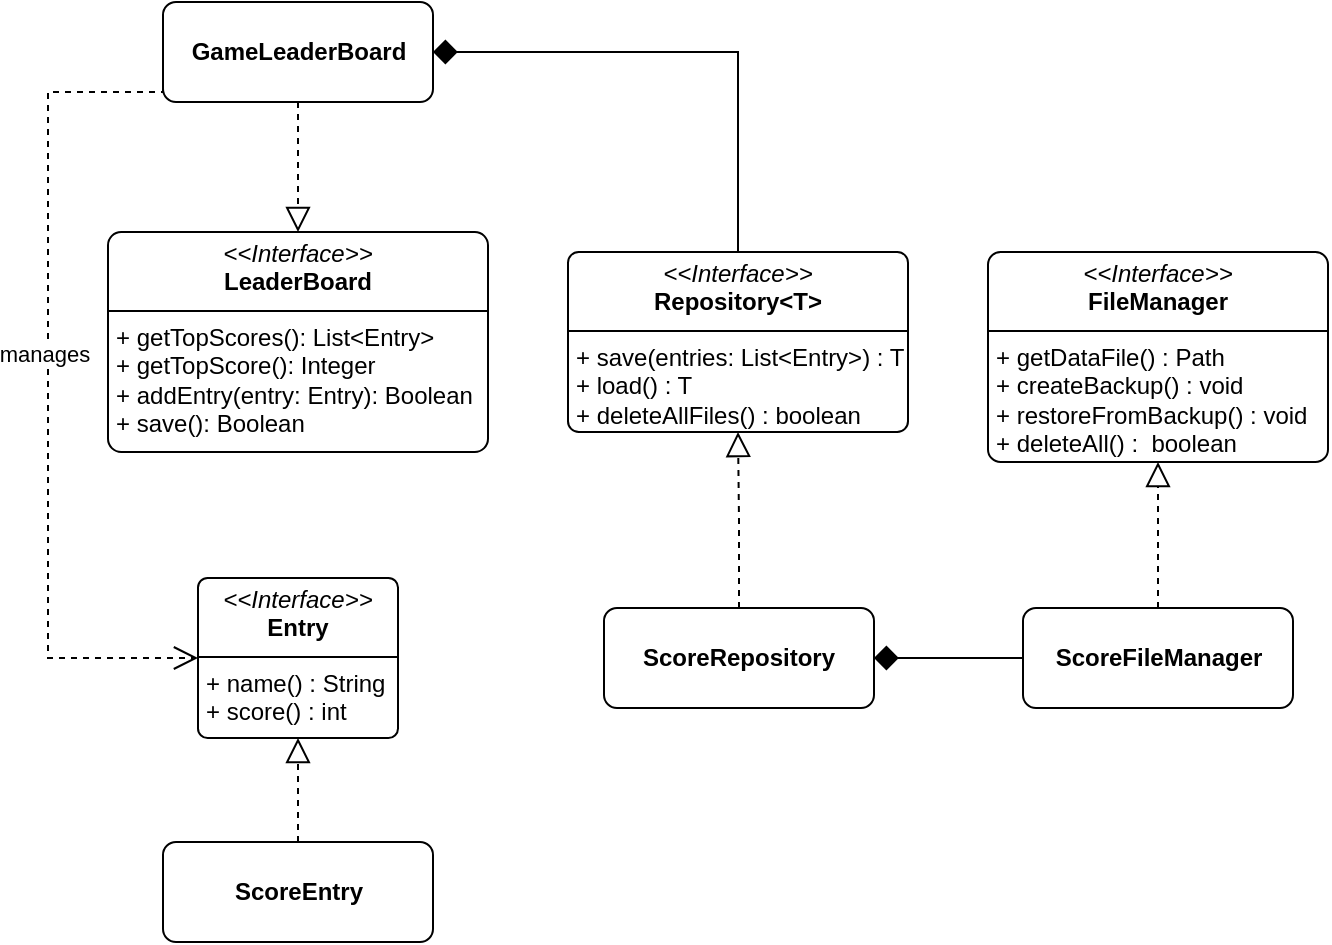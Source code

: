 <mxfile version="27.2.0">
  <diagram name="Page-1" id="3d5ieY1HVNCdDVrNjReb">
    <mxGraphModel dx="2066" dy="1220" grid="1" gridSize="10" guides="1" tooltips="1" connect="1" arrows="1" fold="1" page="1" pageScale="1" pageWidth="850" pageHeight="1100" math="0" shadow="0">
      <root>
        <mxCell id="0" />
        <mxCell id="1" parent="0" />
        <mxCell id="Cd-wzYS1qQRpog2RJw5J-16" style="edgeStyle=orthogonalEdgeStyle;rounded=0;orthogonalLoop=1;jettySize=auto;html=1;exitX=0.5;exitY=0;exitDx=0;exitDy=0;entryX=1;entryY=0.5;entryDx=0;entryDy=0;endSize=10;endArrow=diamond;endFill=1;" edge="1" parent="1" source="Cd-wzYS1qQRpog2RJw5J-1" target="Cd-wzYS1qQRpog2RJw5J-8">
          <mxGeometry relative="1" as="geometry" />
        </mxCell>
        <mxCell id="Cd-wzYS1qQRpog2RJw5J-1" value="&lt;p style=&quot;margin:0px;margin-top:4px;text-align:center;&quot;&gt;&lt;i&gt;&amp;lt;&amp;lt;Interface&amp;gt;&amp;gt;&lt;/i&gt;&lt;br&gt;&lt;b&gt;Repository&amp;lt;T&amp;gt;&lt;/b&gt;&lt;/p&gt;&lt;hr size=&quot;1&quot; style=&quot;border-style:solid;&quot;&gt;&lt;p style=&quot;margin:0px;margin-left:4px;&quot;&gt;+ save(entries: List&amp;lt;Entry&amp;gt;) : T&lt;/p&gt;&lt;p style=&quot;margin:0px;margin-left:4px;&quot;&gt;+ load() : T&lt;/p&gt;&lt;p style=&quot;margin:0px;margin-left:4px;&quot;&gt;+ deleteAllFiles() : boolean&lt;/p&gt;" style="verticalAlign=top;align=left;overflow=fill;html=1;whiteSpace=wrap;rounded=1;arcSize=6;" vertex="1" parent="1">
          <mxGeometry x="365" y="440" width="170" height="90" as="geometry" />
        </mxCell>
        <mxCell id="Cd-wzYS1qQRpog2RJw5J-2" value="&lt;p style=&quot;margin:0px;margin-top:4px;text-align:center;&quot;&gt;&lt;i&gt;&amp;lt;&amp;lt;Interface&amp;gt;&amp;gt;&lt;/i&gt;&lt;br&gt;&lt;b&gt;FileManager&lt;/b&gt;&lt;/p&gt;&lt;hr size=&quot;1&quot; style=&quot;border-style:solid;&quot;&gt;&lt;p style=&quot;margin:0px;margin-left:4px;&quot;&gt;+ getDataFile() : Path&lt;/p&gt;&lt;p style=&quot;margin:0px;margin-left:4px;&quot;&gt;+ createBackup() : void&lt;/p&gt;&lt;p style=&quot;margin:0px;margin-left:4px;&quot;&gt;+ restoreFromBackup() : void&lt;/p&gt;&lt;p style=&quot;margin:0px;margin-left:4px;&quot;&gt;+ deleteAll() : &amp;nbsp;boolean&lt;/p&gt;" style="verticalAlign=top;align=left;overflow=fill;html=1;whiteSpace=wrap;rounded=1;arcSize=6;" vertex="1" parent="1">
          <mxGeometry x="575" y="440" width="170" height="105" as="geometry" />
        </mxCell>
        <mxCell id="Cd-wzYS1qQRpog2RJw5J-3" value="&lt;p style=&quot;margin:0px;margin-top:4px;text-align:center;&quot;&gt;&lt;i&gt;&amp;lt;&amp;lt;Interface&amp;gt;&amp;gt;&lt;/i&gt;&lt;br&gt;&lt;b&gt;LeaderBoard&lt;/b&gt;&lt;/p&gt;&lt;hr size=&quot;1&quot; style=&quot;border-style:solid;&quot;&gt;&lt;p style=&quot;margin:0px;margin-left:4px;&quot;&gt;+ getTopScores(): List&amp;lt;Entry&amp;gt;&lt;br&gt;+ getTopScore(): Integer&lt;/p&gt;&lt;p style=&quot;margin:0px;margin-left:4px;&quot;&gt;+ addEntry(entry: Entry): Boolean&lt;/p&gt;&lt;p style=&quot;margin:0px;margin-left:4px;&quot;&gt;+ save(): Boolean&lt;/p&gt;" style="verticalAlign=top;align=left;overflow=fill;html=1;whiteSpace=wrap;rounded=1;arcSize=6;" vertex="1" parent="1">
          <mxGeometry x="135" y="430" width="190" height="110" as="geometry" />
        </mxCell>
        <mxCell id="Cd-wzYS1qQRpog2RJw5J-5" value="&lt;p style=&quot;margin:0px;margin-top:4px;text-align:center;&quot;&gt;&lt;i&gt;&amp;lt;&amp;lt;Interface&amp;gt;&amp;gt;&lt;/i&gt;&lt;br&gt;&lt;b&gt;Entry&lt;/b&gt;&lt;/p&gt;&lt;hr size=&quot;1&quot; style=&quot;border-style:solid;&quot;&gt;&lt;p style=&quot;margin:0px;margin-left:4px;&quot;&gt;+ name() : String&lt;/p&gt;&lt;p style=&quot;margin:0px;margin-left:4px;&quot;&gt;+ score() : int&lt;/p&gt;" style="verticalAlign=top;align=left;overflow=fill;html=1;whiteSpace=wrap;rounded=1;arcSize=6;" vertex="1" parent="1">
          <mxGeometry x="180" y="603" width="100" height="80" as="geometry" />
        </mxCell>
        <mxCell id="Cd-wzYS1qQRpog2RJw5J-7" style="edgeStyle=orthogonalEdgeStyle;rounded=0;orthogonalLoop=1;jettySize=auto;html=1;exitX=0.5;exitY=0;exitDx=0;exitDy=0;entryX=0.5;entryY=1;entryDx=0;entryDy=0;endSize=10;endArrow=block;endFill=0;dashed=1;" edge="1" parent="1" source="Cd-wzYS1qQRpog2RJw5J-6" target="Cd-wzYS1qQRpog2RJw5J-5">
          <mxGeometry relative="1" as="geometry" />
        </mxCell>
        <mxCell id="Cd-wzYS1qQRpog2RJw5J-6" value="&lt;p style=&quot;margin:0px;margin-top:4px;text-align:center;&quot;&gt;&lt;br&gt;&lt;b&gt;ScoreEntry&lt;/b&gt;&lt;/p&gt;&lt;p style=&quot;margin:0px;margin-top:4px;text-align:center;&quot;&gt;&lt;b&gt;&lt;br&gt;&lt;/b&gt;&lt;/p&gt;" style="verticalAlign=top;align=left;overflow=fill;html=1;whiteSpace=wrap;rounded=1;arcSize=13;" vertex="1" parent="1">
          <mxGeometry x="162.5" y="735" width="135" height="50" as="geometry" />
        </mxCell>
        <mxCell id="Cd-wzYS1qQRpog2RJw5J-9" style="edgeStyle=orthogonalEdgeStyle;rounded=0;orthogonalLoop=1;jettySize=auto;html=1;exitX=0.5;exitY=1;exitDx=0;exitDy=0;entryX=0.5;entryY=0;entryDx=0;entryDy=0;endSize=10;dashed=1;endArrow=block;endFill=0;" edge="1" parent="1" source="Cd-wzYS1qQRpog2RJw5J-8" target="Cd-wzYS1qQRpog2RJw5J-3">
          <mxGeometry relative="1" as="geometry" />
        </mxCell>
        <mxCell id="Cd-wzYS1qQRpog2RJw5J-10" style="edgeStyle=orthogonalEdgeStyle;rounded=0;orthogonalLoop=1;jettySize=auto;html=1;exitX=0;exitY=0.5;exitDx=0;exitDy=0;entryX=0;entryY=0.5;entryDx=0;entryDy=0;dashed=1;endArrow=open;endFill=0;endSize=10;" edge="1" parent="1" source="Cd-wzYS1qQRpog2RJw5J-8" target="Cd-wzYS1qQRpog2RJw5J-5">
          <mxGeometry relative="1" as="geometry">
            <Array as="points">
              <mxPoint x="105" y="360" />
              <mxPoint x="105" y="643" />
            </Array>
          </mxGeometry>
        </mxCell>
        <mxCell id="Cd-wzYS1qQRpog2RJw5J-13" value="manages" style="edgeLabel;html=1;align=center;verticalAlign=middle;resizable=0;points=[];" vertex="1" connectable="0" parent="Cd-wzYS1qQRpog2RJw5J-10">
          <mxGeometry x="-0.047" y="-2" relative="1" as="geometry">
            <mxPoint y="1" as="offset" />
          </mxGeometry>
        </mxCell>
        <mxCell id="Cd-wzYS1qQRpog2RJw5J-8" value="&lt;p style=&quot;margin:0px;margin-top:4px;text-align:center;&quot;&gt;&lt;br&gt;&lt;b&gt;GameLeaderBoard&lt;/b&gt;&lt;/p&gt;&lt;p style=&quot;margin:0px;margin-top:4px;text-align:center;&quot;&gt;&lt;b&gt;&lt;br&gt;&lt;/b&gt;&lt;/p&gt;" style="verticalAlign=top;align=left;overflow=fill;html=1;whiteSpace=wrap;rounded=1;arcSize=13;" vertex="1" parent="1">
          <mxGeometry x="162.5" y="315" width="135" height="50" as="geometry" />
        </mxCell>
        <mxCell id="Cd-wzYS1qQRpog2RJw5J-15" style="edgeStyle=orthogonalEdgeStyle;rounded=0;orthogonalLoop=1;jettySize=auto;html=1;exitX=0.5;exitY=0;exitDx=0;exitDy=0;entryX=0.5;entryY=1;entryDx=0;entryDy=0;endSize=10;endArrow=block;endFill=0;dashed=1;" edge="1" parent="1" source="Cd-wzYS1qQRpog2RJw5J-14" target="Cd-wzYS1qQRpog2RJw5J-1">
          <mxGeometry relative="1" as="geometry" />
        </mxCell>
        <mxCell id="Cd-wzYS1qQRpog2RJw5J-14" value="&lt;p style=&quot;margin:0px;margin-top:4px;text-align:center;&quot;&gt;&lt;br&gt;&lt;b&gt;ScoreRepository&lt;/b&gt;&lt;/p&gt;&lt;p style=&quot;margin:0px;margin-top:4px;text-align:center;&quot;&gt;&lt;b&gt;&lt;br&gt;&lt;/b&gt;&lt;/p&gt;" style="verticalAlign=top;align=left;overflow=fill;html=1;whiteSpace=wrap;rounded=1;arcSize=13;" vertex="1" parent="1">
          <mxGeometry x="383" y="618" width="135" height="50" as="geometry" />
        </mxCell>
        <mxCell id="Cd-wzYS1qQRpog2RJw5J-18" style="edgeStyle=orthogonalEdgeStyle;rounded=0;orthogonalLoop=1;jettySize=auto;html=1;exitX=0.5;exitY=0;exitDx=0;exitDy=0;entryX=0.5;entryY=1;entryDx=0;entryDy=0;endArrow=block;endFill=0;endSize=10;dashed=1;" edge="1" parent="1" source="Cd-wzYS1qQRpog2RJw5J-17" target="Cd-wzYS1qQRpog2RJw5J-2">
          <mxGeometry relative="1" as="geometry" />
        </mxCell>
        <mxCell id="Cd-wzYS1qQRpog2RJw5J-19" style="edgeStyle=orthogonalEdgeStyle;rounded=0;orthogonalLoop=1;jettySize=auto;html=1;exitX=0;exitY=0.5;exitDx=0;exitDy=0;entryX=1;entryY=0.5;entryDx=0;entryDy=0;endSize=10;endArrow=diamond;endFill=1;" edge="1" parent="1" source="Cd-wzYS1qQRpog2RJw5J-17" target="Cd-wzYS1qQRpog2RJw5J-14">
          <mxGeometry relative="1" as="geometry" />
        </mxCell>
        <mxCell id="Cd-wzYS1qQRpog2RJw5J-17" value="&lt;p style=&quot;margin:0px;margin-top:4px;text-align:center;&quot;&gt;&lt;br&gt;&lt;b&gt;ScoreFileManager&lt;/b&gt;&lt;/p&gt;&lt;p style=&quot;margin:0px;margin-top:4px;text-align:center;&quot;&gt;&lt;b&gt;&lt;br&gt;&lt;/b&gt;&lt;/p&gt;" style="verticalAlign=top;align=left;overflow=fill;html=1;whiteSpace=wrap;rounded=1;arcSize=13;" vertex="1" parent="1">
          <mxGeometry x="592.5" y="618" width="135" height="50" as="geometry" />
        </mxCell>
      </root>
    </mxGraphModel>
  </diagram>
</mxfile>
